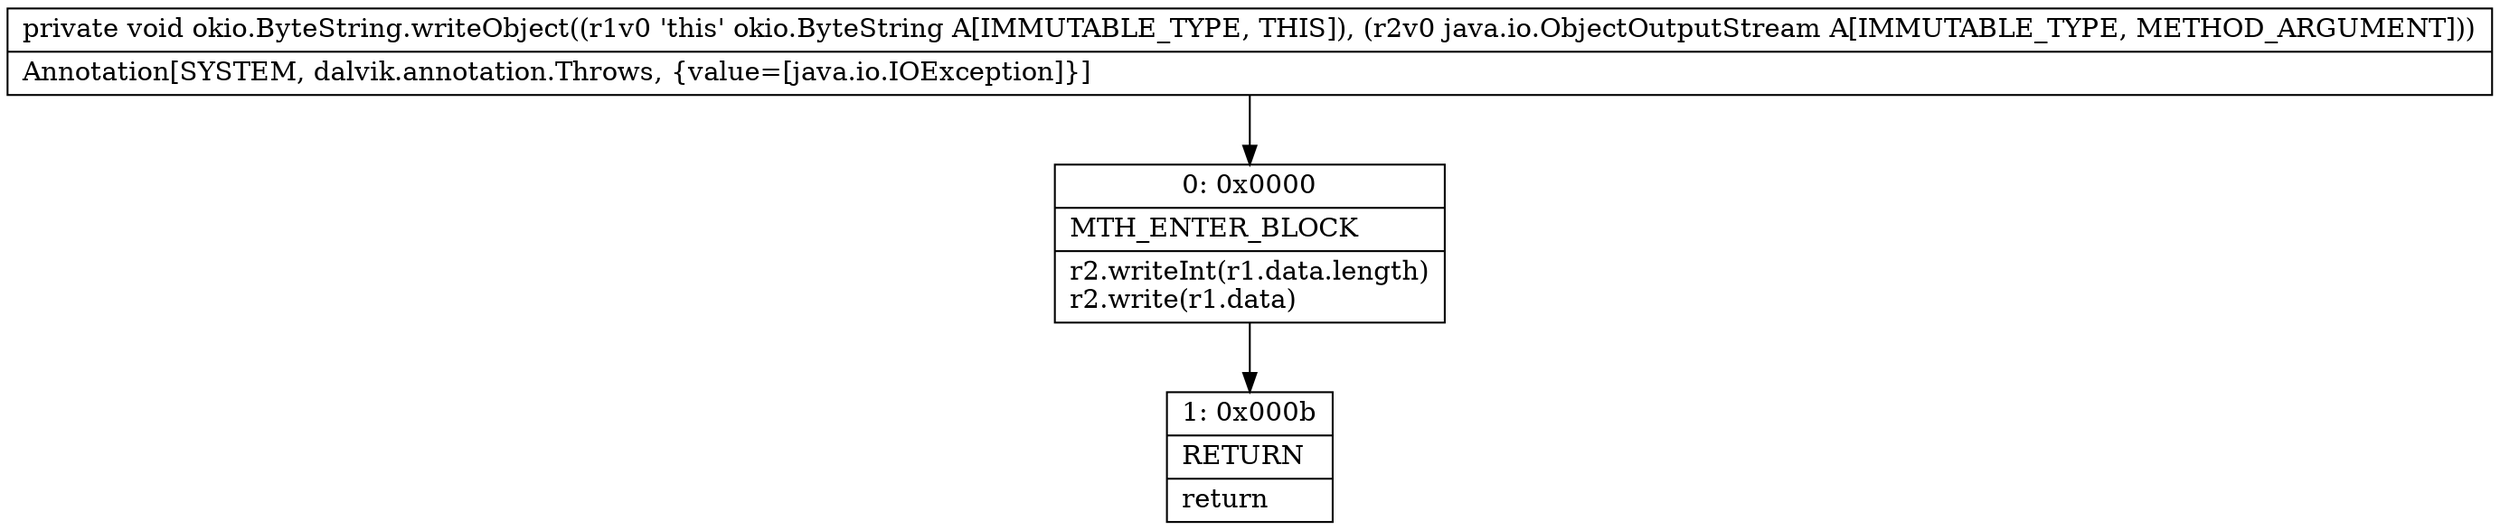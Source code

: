 digraph "CFG forokio.ByteString.writeObject(Ljava\/io\/ObjectOutputStream;)V" {
Node_0 [shape=record,label="{0\:\ 0x0000|MTH_ENTER_BLOCK\l|r2.writeInt(r1.data.length)\lr2.write(r1.data)\l}"];
Node_1 [shape=record,label="{1\:\ 0x000b|RETURN\l|return\l}"];
MethodNode[shape=record,label="{private void okio.ByteString.writeObject((r1v0 'this' okio.ByteString A[IMMUTABLE_TYPE, THIS]), (r2v0 java.io.ObjectOutputStream A[IMMUTABLE_TYPE, METHOD_ARGUMENT]))  | Annotation[SYSTEM, dalvik.annotation.Throws, \{value=[java.io.IOException]\}]\l}"];
MethodNode -> Node_0;
Node_0 -> Node_1;
}

